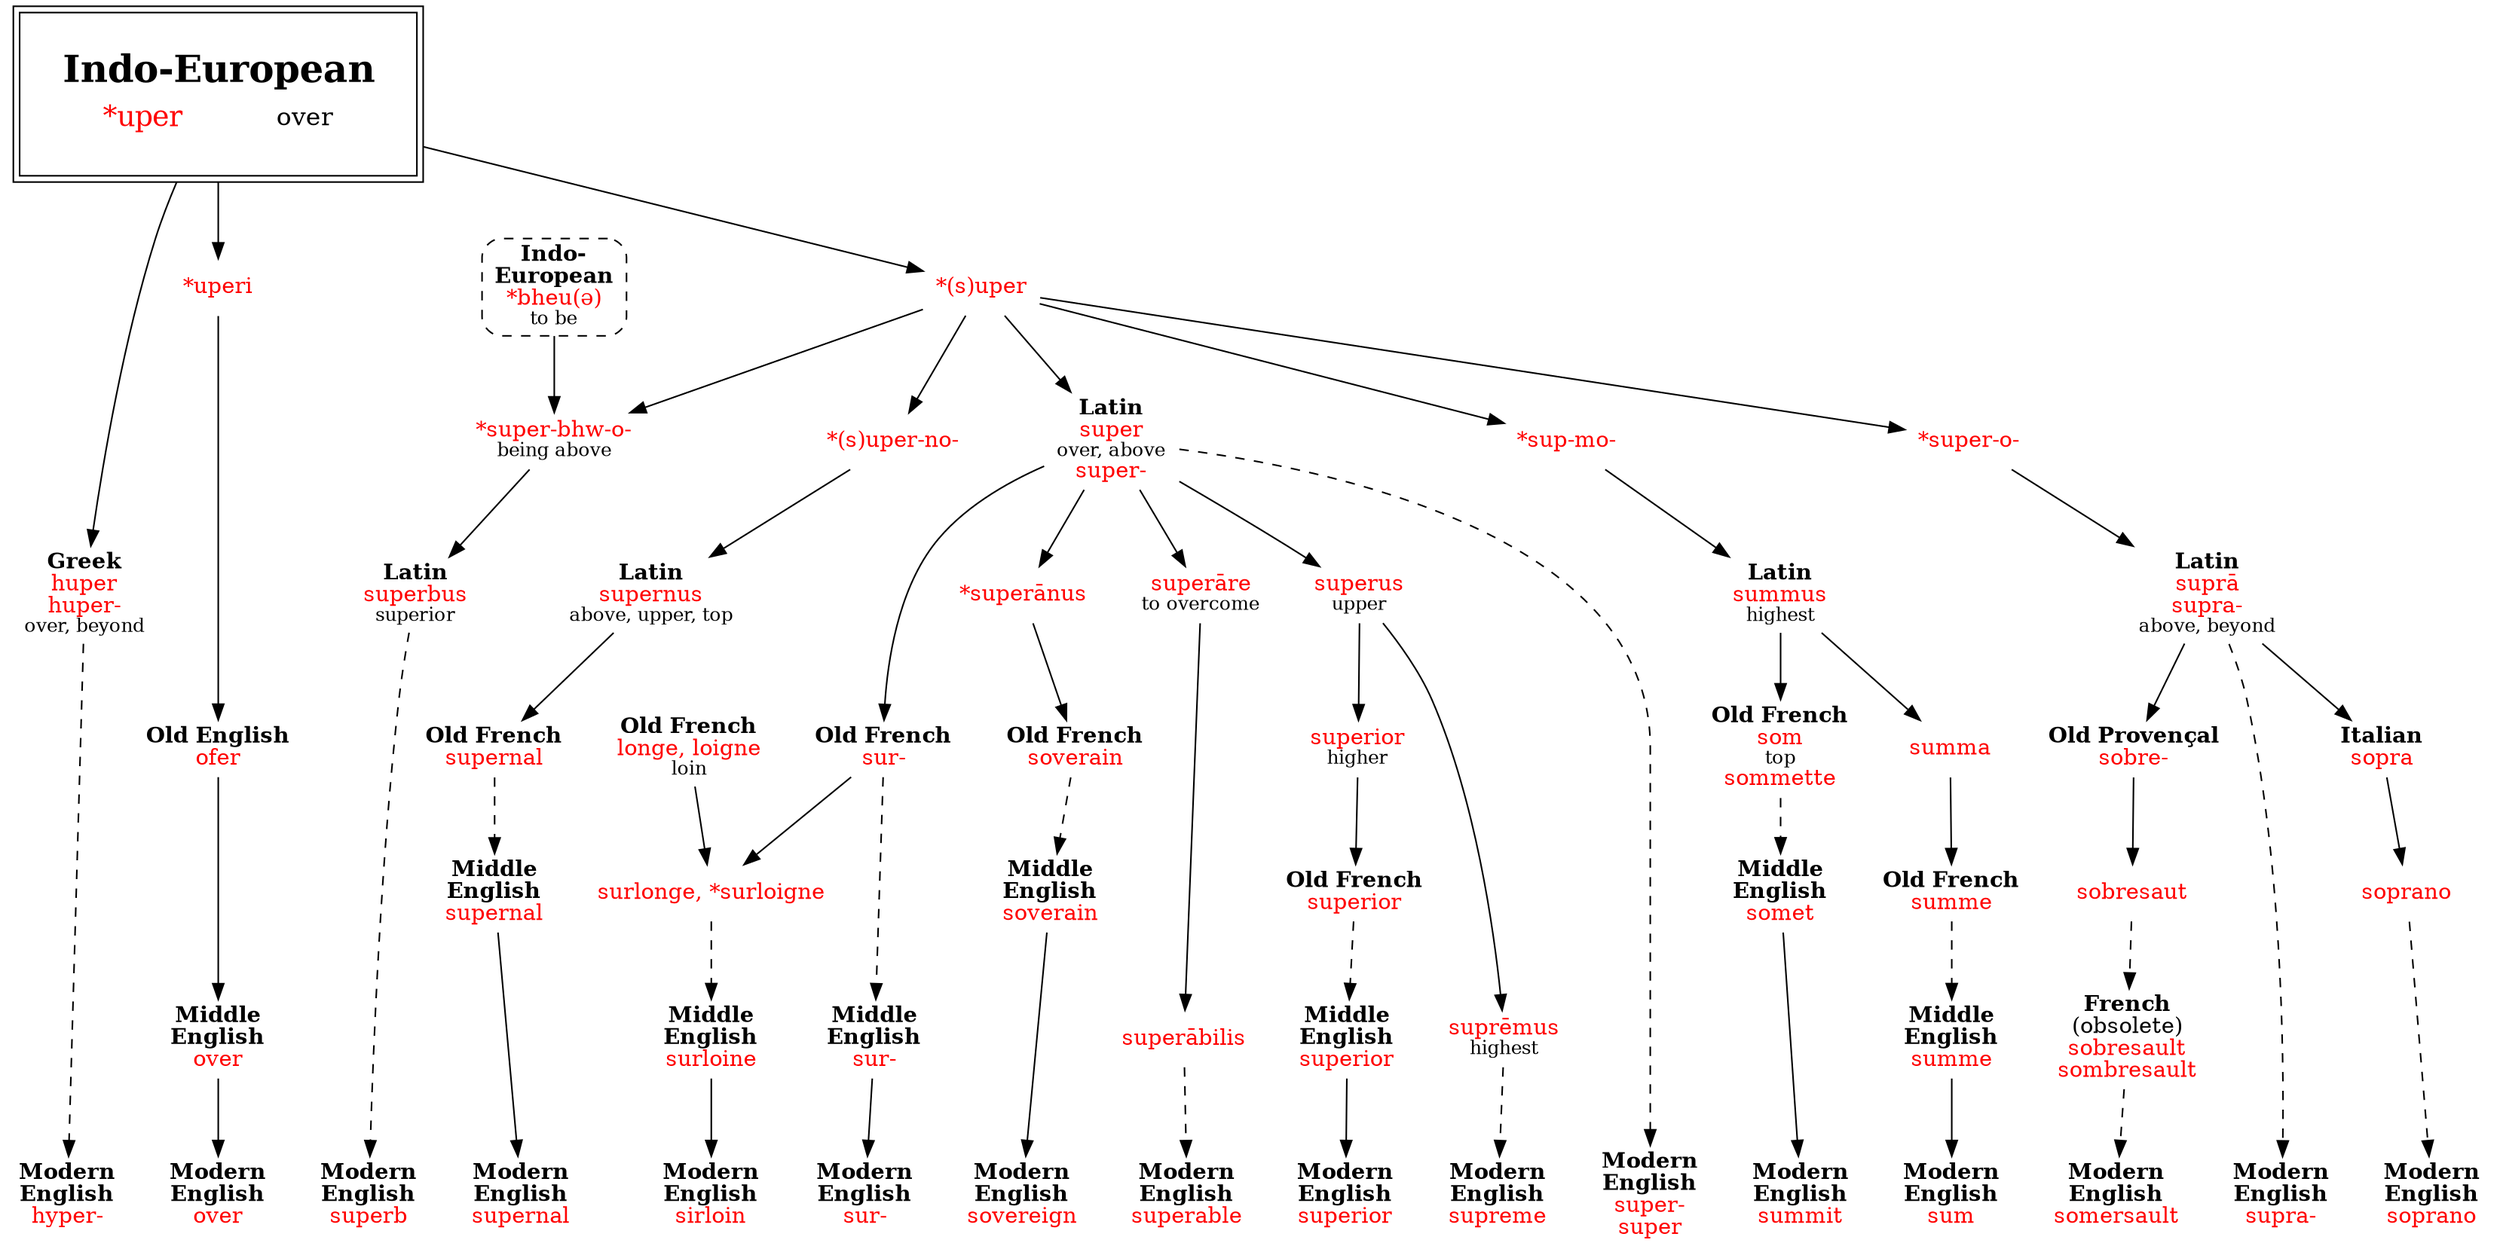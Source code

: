 strict digraph {
/* sources: AHD */
node [shape=none]

uperIE [label=<<table border="0"><tr><td colspan="2"><font point-size="24"><b>Indo-European</b></font></td></tr><tr><td><font point-size="18" color="red">*uper</font></td><td><font point-size="16">over</font></td></tr></table>> tooltip="Indo-European \"*uper\" over" shape=box peripheries=2 margin=.3]

// over, over-
uperiIE [label=<<font color="red">*uperi</font>>]
oferOE [label=<<b>Old English</b><br/><font color="red">ofer</font>>]
overME [label=<<b>Middle<br/>English</b><br/><font color="red">over</font>>]
over [label=<<b>Modern<br/>English</b><br/><font color="red">over</font>>]
uperIE -> uperiIE -> oferOE -> overME -> over

// super-, super
superIE [label=<<font color="red">*(s)uper</font>>]
superL [label=<<b>Latin</b><br/><font color="red">super</font><br/><font point-size="12">over, above</font><br/><font color="red">super-</font>>]
super [label=<<b>Modern<br/>English</b><br/><font color="red">super-<br/>super</font>>]
uperIE -> superIE -> superL
superL -> super [style=dashed]

// sur-
surOF [label=<<b>Old French</b><br/><font color="red">sur-</font>>]
surME [label=<<b>Middle<br/>English</b><br/><font color="red">sur-</font>>]
sur [label=<<b>Modern<br/>English</b><br/><font color="red">sur-</font>>]
superL -> surOF
surOF -> surME [style=dashed]
surME -> sur

// sovereign
superanusL [label=<<font color="red">*superānus</font>>]
soverainOF [label=<<b>Old French</b><br/><font color="red">soverain</font>>]
soverainME [label=<<b>Middle<br/>English</b><br/><font color="red">soverain</font>>]
sovereign [label=<<b>Modern<br/>English</b><br/><font color="red">sovereign</font>>]
superL -> superanusL -> soverainOF
soverainOF -> soverainME [style=dashed]
soverainME -> sovereign

// superable
superareL [label=<<font color="red">superāre</font><br/><font point-size="12">to overcome</font>>]
superabilisL [label=<<font color="red">superābilis</font>>]
superable [label=<<b>Modern<br/>English</b><br/><font color="red">superable</font>>]
superL -> superareL -> superabilisL
superabilisL -> superable [style=dashed]

// superior
superusL [label=<<font color="red">superus</font><br/><font point-size="12">upper</font>>]
superiorL [label=<<font color="red">superior</font><br/><font point-size="12">higher</font>>]
superiorOF [label=<<b>Old French</b><br/><font color="red">superior</font>>]
superiorME [label=<<b>Middle<br/>English</b><br/><font color="red">superior</font>>]
superior [label=<<b>Modern<br/>English</b><br/><font color="red">superior</font>>]
superL -> superusL -> superiorL -> superiorOF
superiorOF -> superiorME [style=dashed]
superiorME -> superior

// supreme (omitted: suprême, supremo)
supremusL [label=<<font color="red">suprēmus</font><br/><font point-size="12">highest</font>>]
supreme [label=<<b>Modern<br/>English</b><br/><font color="red">supreme</font>>]
superusL -> supremusL
supremusL -> supreme [style=dashed]

// sirloin
longeOF [label=<<b>Old French</b><br/><font color="red">longe, loigne</font><br/><font point-size="12">loin</font>>]
surlongeOF [label=<<font color="red">surlonge, *surloigne</font>>]
surloineME [label=<<b>Middle<br/>English</b><br/><font color="red">surloine</font>>]
sirloin [label=<<b>Modern<br/>English</b><br/><font color="red">sirloin</font>>]
{ surOF longeOF } -> surlongeOF
surlongeOF -> surloineME [style=dashed]
surloineME -> sirloin

// supernal
supernoIE [label=<<font color="red">*(s)uper-no-</font>>]
supernusL [label=<<b>Latin</b><br/><font color="red">supernus</font><br/><font point-size="12">above, upper, top</font>>]
supernalOF [label=<<b>Old French</b><br/><font color="red">supernal</font>>]
supernalME [label=<<b>Middle<br/>English</b><br/><font color="red">supernal</font>>]
supernal [label=<<b>Modern<br/>English</b><br/><font color="red">supernal</font>>]
superIE -> supernoIE -> supernusL -> supernalOF
supernalOF -> supernalME [style=dashed]
supernalME -> supernal

// superb
bheueIE  [label=<<b>Indo-<br/>European</b><br/><font color="red">*bheu(ə)</font><br/><font point-size="12">to be</font>> shape=box style="dashed,rounded" URL="bheue-be.svg"]
superbhwo [label=<<font color="red">*super-bhw-o-</font><br/><font point-size="12">being above</font>>]
superbusL [label=<<b>Latin</b><br/><font color="red">superbus</font><br/><font point-size="12">superior</font>>]
superb [label=<<b>Modern<br/>English</b><br/><font color="red">superb</font>>]
{ superIE bheueIE } -> superbhwo -> superbusL
superbusL -> superb [style=dashed]

// sum (omitted: summary, summation)
supmoIE [label=<<font color="red">*sup-mo-</font>>]
summusL [label=<<b>Latin</b><br/><font color="red">summus</font><br/><font point-size="12">highest</font>>]
summaL [label=<<font color="red">summa</font>>]
summeOF [label=<<b>Old French</b><br/><font color="red">summe</font>>]
summeME [label=<<b>Middle<br/>English</b><br/><font color="red">summe</font>>]
sum [label=<<b>Modern<br/>English</b><br/><font color="red">sum</font>>]
superIE -> supmoIE -> summusL -> summaL -> summeOF
summeOF -> summeME [style=dashed]
summeME -> sum

// summit
somOF [label=<<b>Old French</b><br/><font color="red">som</font><br/><font point-size="12">top</font><br/><font color="red">sommette</font>>]
sometME [label=<<b>Middle<br/>English</b><br/><font color="red">somet</font>>]
summit [label=<<b>Modern<br/>English</b><br/><font color="red">summit</font>>]
summusL -> somOF
somOF -> sometME [style=dashed]
sometME -> summit

// supra-
superoIE [label=<<font color="red">*super-o-</font>>]
supraL [label=<<b>Latin</b><br/><font color="red">suprā<br/>supra-</font><br/><font point-size="12">above, beyond</font>>]
supra [label=<<b>Modern<br/>English</b><br/><font color="red">supra-</font>>]
superIE -> superoIE -> supraL
supraL -> supra [style=dashed]

// soprano (omitted: sopranino)
sopraI [label=<<b>Italian</b><br/><font color="red">sopra</font>>]
sopranoI [label=<<font color="red">soprano</font>>]
soprano [label=<<b>Modern<br/>English</b><br/><font color="red">soprano</font>>]
supraL -> sopraI -> sopranoI
sopranoI -> soprano [style=dashed]

// somersault
sobreOP [label=<<b>Old Provençal</b><br/><font color="red">sobre-</font>>]
sobresautOP [label=<<font color="red">sobresaut</font>>]
sombresaultF [label=<<b>French</b><br/>(obsolete)<br/><font color="red">sobresault<br/>sombresault</font>>]
somersault [label=<<b>Modern<br/>English</b><br/><font color="red">somersault</font>>]
supraL -> sobreOP -> sobresautOP
sobresautOP -> sombresaultF -> somersault [style=dashed]

// hyper-
huperGk [label=<<b>Greek</b><br/><font color="red">huper<br/>huper-</font><br/><font point-size="12">over, beyond</font>>]
hyper [label=<<b>Modern<br/>English</b><br/><font color="red">hyper-</font>>]
uperIE -> huperGk
huperGk -> hyper [style=dashed]

{ rank=sink over sovereign super superable superior supreme sur sirloin supernal superb sum summit soprano supra somersault hyper }
{ rank=same huperGk supernusL superbusL }
{ rank=same oferOE supernalOF }
}